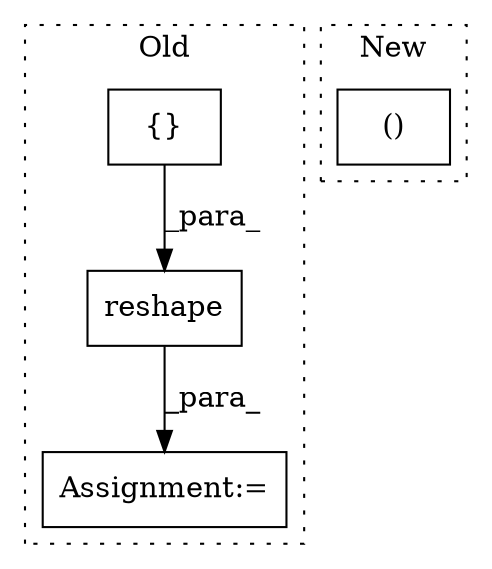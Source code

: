 digraph G {
subgraph cluster0 {
1 [label="reshape" a="32" s="26403,26445" l="8,1" shape="box"];
3 [label="{}" a="4" s="26422,26424" l="1,1" shape="box"];
4 [label="Assignment:=" a="7" s="26391" l="1" shape="box"];
label = "Old";
style="dotted";
}
subgraph cluster1 {
2 [label="()" a="106" s="27485" l="44" shape="box"];
label = "New";
style="dotted";
}
1 -> 4 [label="_para_"];
3 -> 1 [label="_para_"];
}